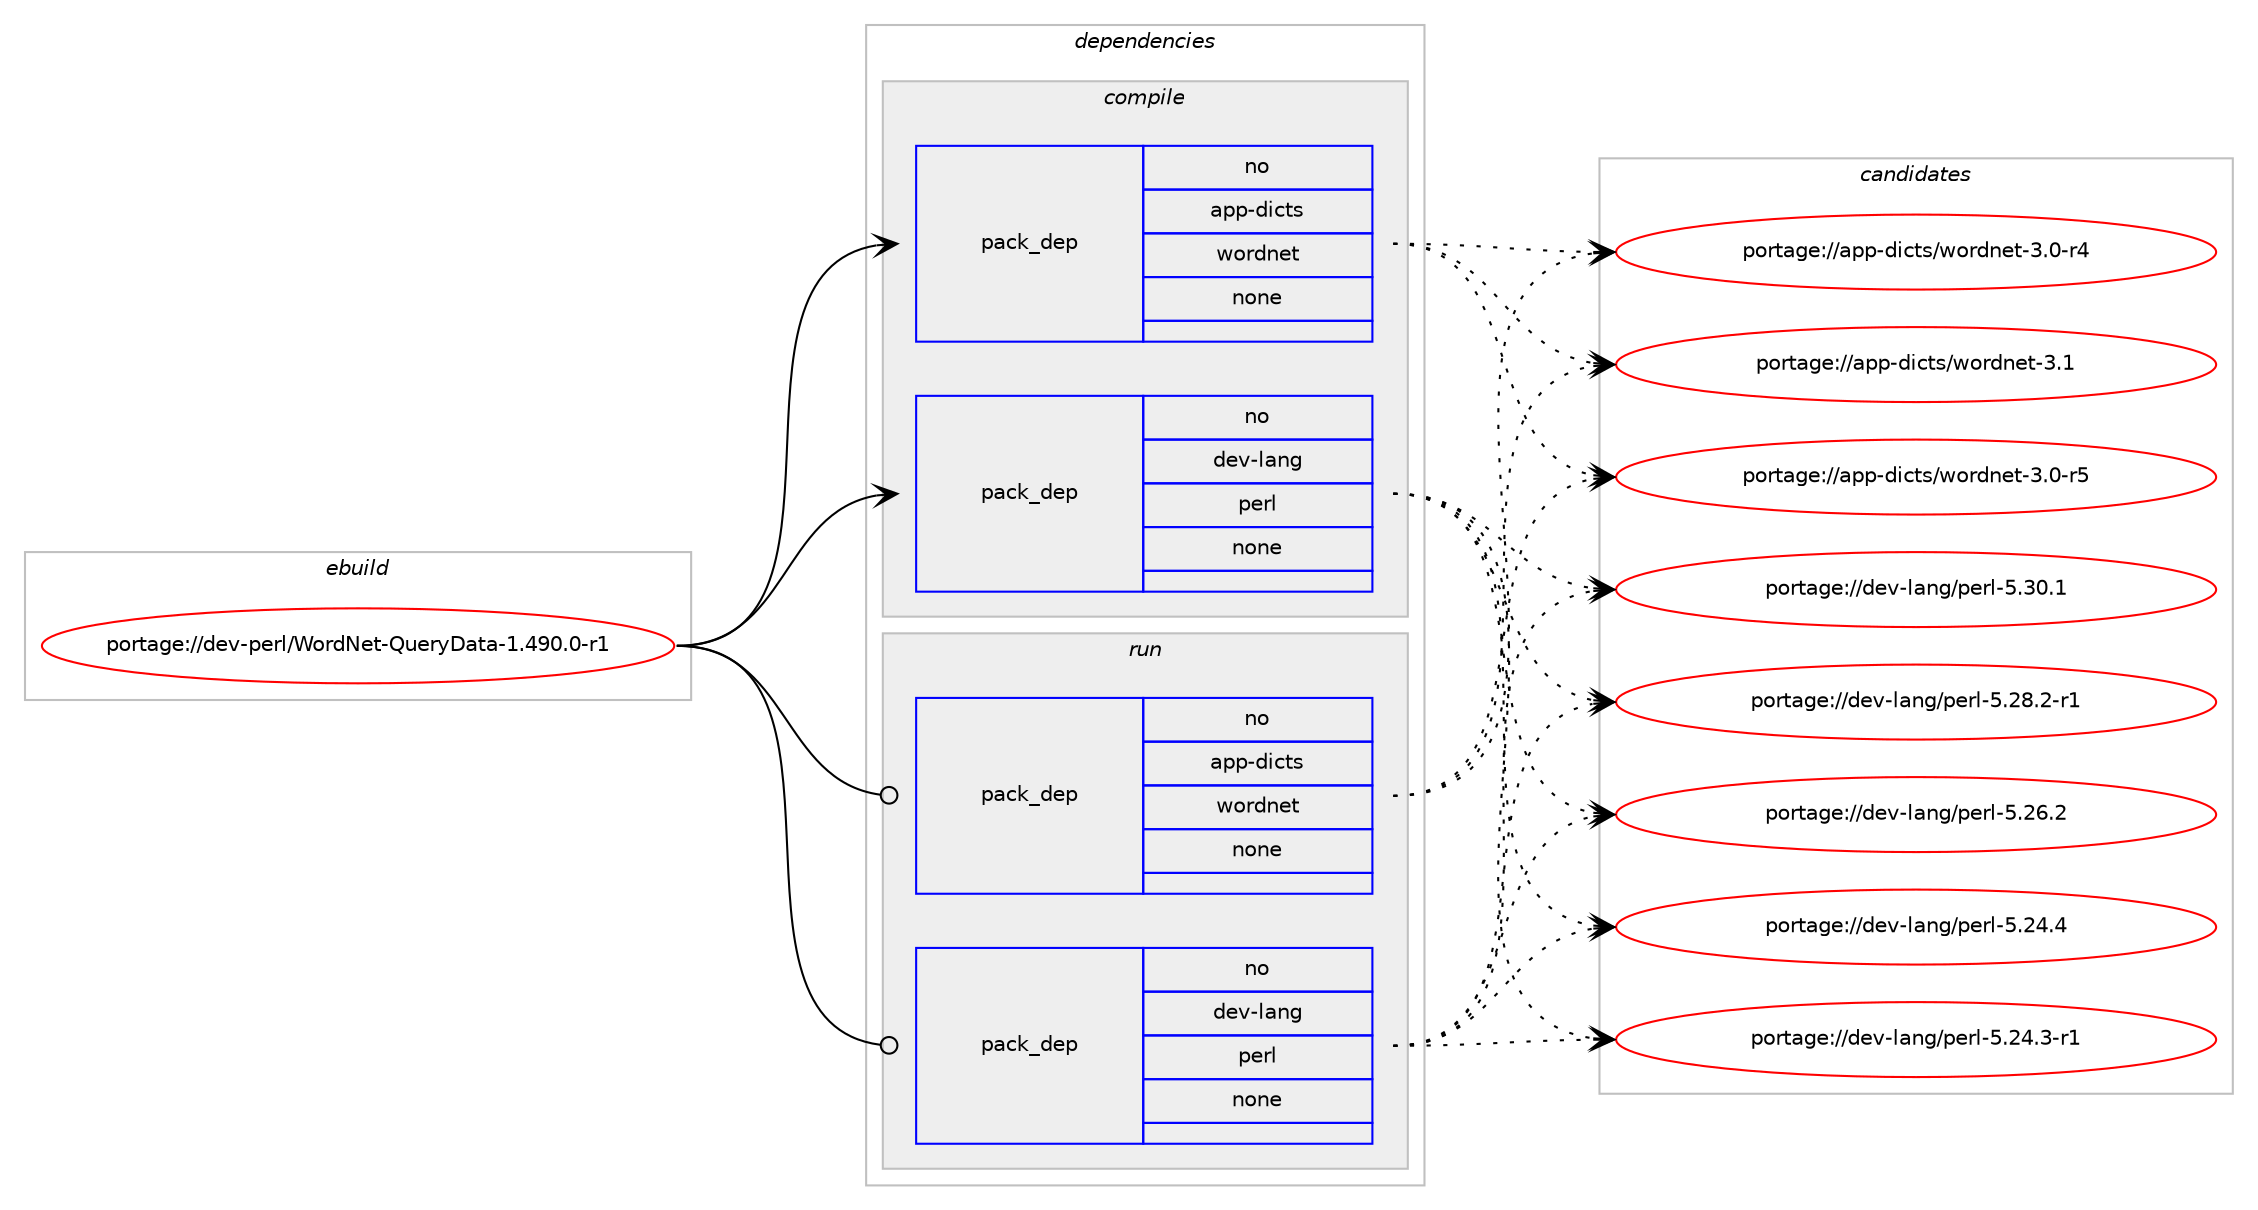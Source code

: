 digraph prolog {

# *************
# Graph options
# *************

newrank=true;
concentrate=true;
compound=true;
graph [rankdir=LR,fontname=Helvetica,fontsize=10,ranksep=1.5];#, ranksep=2.5, nodesep=0.2];
edge  [arrowhead=vee];
node  [fontname=Helvetica,fontsize=10];

# **********
# The ebuild
# **********

subgraph cluster_leftcol {
color=gray;
label=<<i>ebuild</i>>;
id [label="portage://dev-perl/WordNet-QueryData-1.490.0-r1", color=red, width=4, href="../dev-perl/WordNet-QueryData-1.490.0-r1.svg"];
}

# ****************
# The dependencies
# ****************

subgraph cluster_midcol {
color=gray;
label=<<i>dependencies</i>>;
subgraph cluster_compile {
fillcolor="#eeeeee";
style=filled;
label=<<i>compile</i>>;
subgraph pack353332 {
dependency479623 [label=<<TABLE BORDER="0" CELLBORDER="1" CELLSPACING="0" CELLPADDING="4" WIDTH="220"><TR><TD ROWSPAN="6" CELLPADDING="30">pack_dep</TD></TR><TR><TD WIDTH="110">no</TD></TR><TR><TD>app-dicts</TD></TR><TR><TD>wordnet</TD></TR><TR><TD>none</TD></TR><TR><TD></TD></TR></TABLE>>, shape=none, color=blue];
}
id:e -> dependency479623:w [weight=20,style="solid",arrowhead="vee"];
subgraph pack353333 {
dependency479624 [label=<<TABLE BORDER="0" CELLBORDER="1" CELLSPACING="0" CELLPADDING="4" WIDTH="220"><TR><TD ROWSPAN="6" CELLPADDING="30">pack_dep</TD></TR><TR><TD WIDTH="110">no</TD></TR><TR><TD>dev-lang</TD></TR><TR><TD>perl</TD></TR><TR><TD>none</TD></TR><TR><TD></TD></TR></TABLE>>, shape=none, color=blue];
}
id:e -> dependency479624:w [weight=20,style="solid",arrowhead="vee"];
}
subgraph cluster_compileandrun {
fillcolor="#eeeeee";
style=filled;
label=<<i>compile and run</i>>;
}
subgraph cluster_run {
fillcolor="#eeeeee";
style=filled;
label=<<i>run</i>>;
subgraph pack353334 {
dependency479625 [label=<<TABLE BORDER="0" CELLBORDER="1" CELLSPACING="0" CELLPADDING="4" WIDTH="220"><TR><TD ROWSPAN="6" CELLPADDING="30">pack_dep</TD></TR><TR><TD WIDTH="110">no</TD></TR><TR><TD>app-dicts</TD></TR><TR><TD>wordnet</TD></TR><TR><TD>none</TD></TR><TR><TD></TD></TR></TABLE>>, shape=none, color=blue];
}
id:e -> dependency479625:w [weight=20,style="solid",arrowhead="odot"];
subgraph pack353335 {
dependency479626 [label=<<TABLE BORDER="0" CELLBORDER="1" CELLSPACING="0" CELLPADDING="4" WIDTH="220"><TR><TD ROWSPAN="6" CELLPADDING="30">pack_dep</TD></TR><TR><TD WIDTH="110">no</TD></TR><TR><TD>dev-lang</TD></TR><TR><TD>perl</TD></TR><TR><TD>none</TD></TR><TR><TD></TD></TR></TABLE>>, shape=none, color=blue];
}
id:e -> dependency479626:w [weight=20,style="solid",arrowhead="odot"];
}
}

# **************
# The candidates
# **************

subgraph cluster_choices {
rank=same;
color=gray;
label=<<i>candidates</i>>;

subgraph choice353332 {
color=black;
nodesep=1;
choice9711211245100105991161154711911111410011010111645514649 [label="portage://app-dicts/wordnet-3.1", color=red, width=4,href="../app-dicts/wordnet-3.1.svg"];
choice97112112451001059911611547119111114100110101116455146484511453 [label="portage://app-dicts/wordnet-3.0-r5", color=red, width=4,href="../app-dicts/wordnet-3.0-r5.svg"];
choice97112112451001059911611547119111114100110101116455146484511452 [label="portage://app-dicts/wordnet-3.0-r4", color=red, width=4,href="../app-dicts/wordnet-3.0-r4.svg"];
dependency479623:e -> choice9711211245100105991161154711911111410011010111645514649:w [style=dotted,weight="100"];
dependency479623:e -> choice97112112451001059911611547119111114100110101116455146484511453:w [style=dotted,weight="100"];
dependency479623:e -> choice97112112451001059911611547119111114100110101116455146484511452:w [style=dotted,weight="100"];
}
subgraph choice353333 {
color=black;
nodesep=1;
choice10010111845108971101034711210111410845534651484649 [label="portage://dev-lang/perl-5.30.1", color=red, width=4,href="../dev-lang/perl-5.30.1.svg"];
choice100101118451089711010347112101114108455346505646504511449 [label="portage://dev-lang/perl-5.28.2-r1", color=red, width=4,href="../dev-lang/perl-5.28.2-r1.svg"];
choice10010111845108971101034711210111410845534650544650 [label="portage://dev-lang/perl-5.26.2", color=red, width=4,href="../dev-lang/perl-5.26.2.svg"];
choice10010111845108971101034711210111410845534650524652 [label="portage://dev-lang/perl-5.24.4", color=red, width=4,href="../dev-lang/perl-5.24.4.svg"];
choice100101118451089711010347112101114108455346505246514511449 [label="portage://dev-lang/perl-5.24.3-r1", color=red, width=4,href="../dev-lang/perl-5.24.3-r1.svg"];
dependency479624:e -> choice10010111845108971101034711210111410845534651484649:w [style=dotted,weight="100"];
dependency479624:e -> choice100101118451089711010347112101114108455346505646504511449:w [style=dotted,weight="100"];
dependency479624:e -> choice10010111845108971101034711210111410845534650544650:w [style=dotted,weight="100"];
dependency479624:e -> choice10010111845108971101034711210111410845534650524652:w [style=dotted,weight="100"];
dependency479624:e -> choice100101118451089711010347112101114108455346505246514511449:w [style=dotted,weight="100"];
}
subgraph choice353334 {
color=black;
nodesep=1;
choice9711211245100105991161154711911111410011010111645514649 [label="portage://app-dicts/wordnet-3.1", color=red, width=4,href="../app-dicts/wordnet-3.1.svg"];
choice97112112451001059911611547119111114100110101116455146484511453 [label="portage://app-dicts/wordnet-3.0-r5", color=red, width=4,href="../app-dicts/wordnet-3.0-r5.svg"];
choice97112112451001059911611547119111114100110101116455146484511452 [label="portage://app-dicts/wordnet-3.0-r4", color=red, width=4,href="../app-dicts/wordnet-3.0-r4.svg"];
dependency479625:e -> choice9711211245100105991161154711911111410011010111645514649:w [style=dotted,weight="100"];
dependency479625:e -> choice97112112451001059911611547119111114100110101116455146484511453:w [style=dotted,weight="100"];
dependency479625:e -> choice97112112451001059911611547119111114100110101116455146484511452:w [style=dotted,weight="100"];
}
subgraph choice353335 {
color=black;
nodesep=1;
choice10010111845108971101034711210111410845534651484649 [label="portage://dev-lang/perl-5.30.1", color=red, width=4,href="../dev-lang/perl-5.30.1.svg"];
choice100101118451089711010347112101114108455346505646504511449 [label="portage://dev-lang/perl-5.28.2-r1", color=red, width=4,href="../dev-lang/perl-5.28.2-r1.svg"];
choice10010111845108971101034711210111410845534650544650 [label="portage://dev-lang/perl-5.26.2", color=red, width=4,href="../dev-lang/perl-5.26.2.svg"];
choice10010111845108971101034711210111410845534650524652 [label="portage://dev-lang/perl-5.24.4", color=red, width=4,href="../dev-lang/perl-5.24.4.svg"];
choice100101118451089711010347112101114108455346505246514511449 [label="portage://dev-lang/perl-5.24.3-r1", color=red, width=4,href="../dev-lang/perl-5.24.3-r1.svg"];
dependency479626:e -> choice10010111845108971101034711210111410845534651484649:w [style=dotted,weight="100"];
dependency479626:e -> choice100101118451089711010347112101114108455346505646504511449:w [style=dotted,weight="100"];
dependency479626:e -> choice10010111845108971101034711210111410845534650544650:w [style=dotted,weight="100"];
dependency479626:e -> choice10010111845108971101034711210111410845534650524652:w [style=dotted,weight="100"];
dependency479626:e -> choice100101118451089711010347112101114108455346505246514511449:w [style=dotted,weight="100"];
}
}

}
